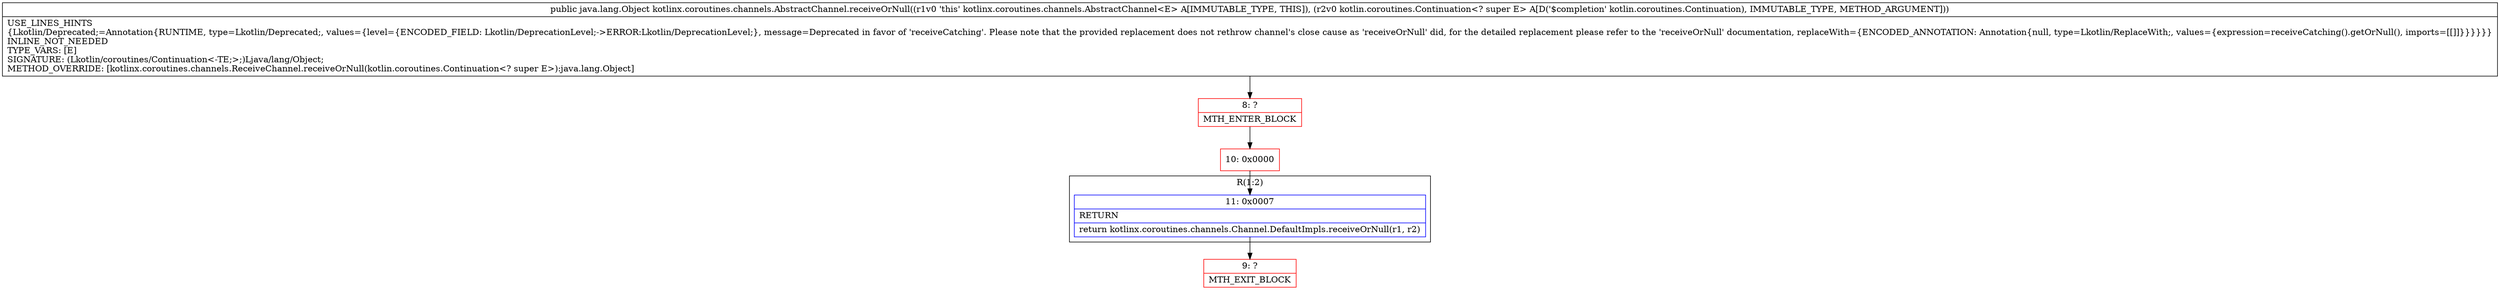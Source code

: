 digraph "CFG forkotlinx.coroutines.channels.AbstractChannel.receiveOrNull(Lkotlin\/coroutines\/Continuation;)Ljava\/lang\/Object;" {
subgraph cluster_Region_493426140 {
label = "R(1:2)";
node [shape=record,color=blue];
Node_11 [shape=record,label="{11\:\ 0x0007|RETURN\l|return kotlinx.coroutines.channels.Channel.DefaultImpls.receiveOrNull(r1, r2)\l}"];
}
Node_8 [shape=record,color=red,label="{8\:\ ?|MTH_ENTER_BLOCK\l}"];
Node_10 [shape=record,color=red,label="{10\:\ 0x0000}"];
Node_9 [shape=record,color=red,label="{9\:\ ?|MTH_EXIT_BLOCK\l}"];
MethodNode[shape=record,label="{public java.lang.Object kotlinx.coroutines.channels.AbstractChannel.receiveOrNull((r1v0 'this' kotlinx.coroutines.channels.AbstractChannel\<E\> A[IMMUTABLE_TYPE, THIS]), (r2v0 kotlin.coroutines.Continuation\<? super E\> A[D('$completion' kotlin.coroutines.Continuation), IMMUTABLE_TYPE, METHOD_ARGUMENT]))  | USE_LINES_HINTS\l\{Lkotlin\/Deprecated;=Annotation\{RUNTIME, type=Lkotlin\/Deprecated;, values=\{level=\{ENCODED_FIELD: Lkotlin\/DeprecationLevel;\-\>ERROR:Lkotlin\/DeprecationLevel;\}, message=Deprecated in favor of 'receiveCatching'. Please note that the provided replacement does not rethrow channel's close cause as 'receiveOrNull' did, for the detailed replacement please refer to the 'receiveOrNull' documentation, replaceWith=\{ENCODED_ANNOTATION: Annotation\{null, type=Lkotlin\/ReplaceWith;, values=\{expression=receiveCatching().getOrNull(), imports=[[]]\}\}\}\}\}\}\lINLINE_NOT_NEEDED\lTYPE_VARS: [E]\lSIGNATURE: (Lkotlin\/coroutines\/Continuation\<\-TE;\>;)Ljava\/lang\/Object;\lMETHOD_OVERRIDE: [kotlinx.coroutines.channels.ReceiveChannel.receiveOrNull(kotlin.coroutines.Continuation\<? super E\>):java.lang.Object]\l}"];
MethodNode -> Node_8;Node_11 -> Node_9;
Node_8 -> Node_10;
Node_10 -> Node_11;
}

